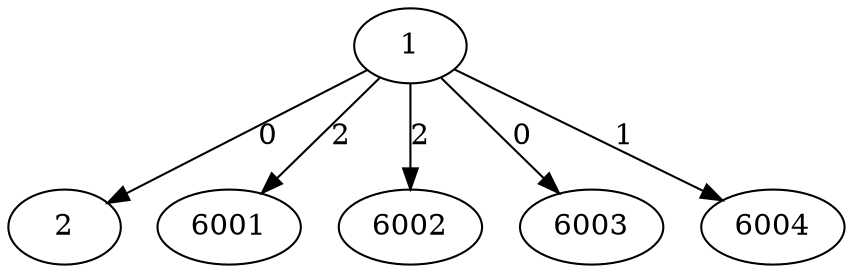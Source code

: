 digraph P2634 {
	1
	2
	1 -> 2 [label=0]
	6001
	1 -> 6001 [label=2]
	6002
	1 -> 6002 [label=2]
	6003
	1 -> 6003 [label=0]
	6004
	1 -> 6004 [label=1]

}
